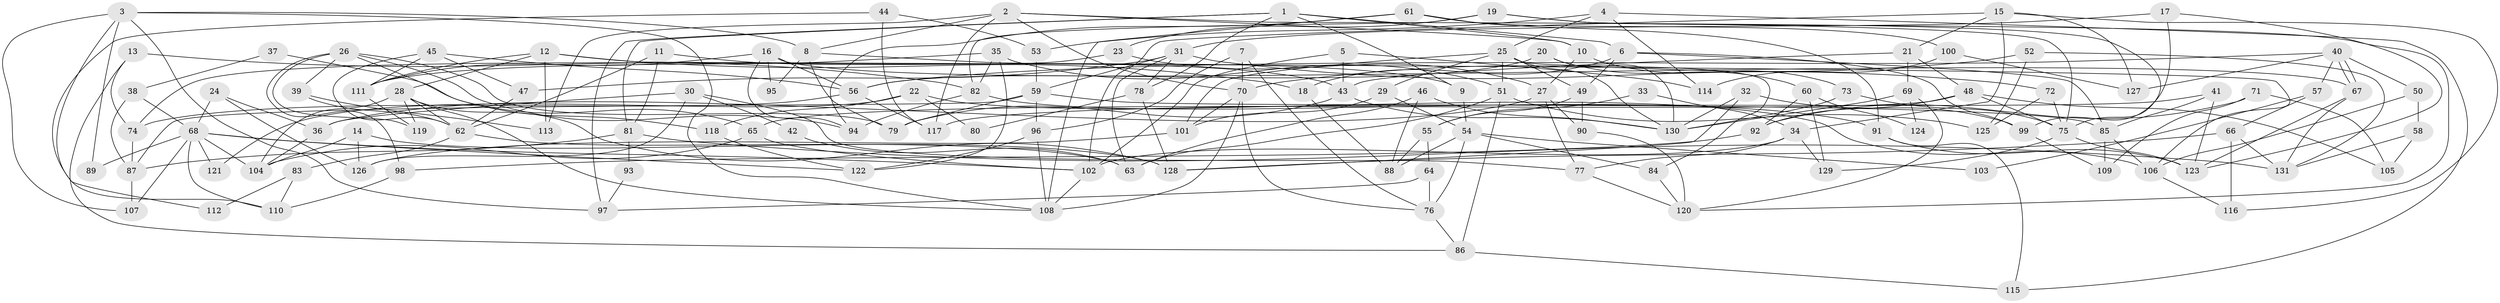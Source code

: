 // coarse degree distribution, {6: 0.07547169811320754, 4: 0.18867924528301888, 8: 0.05660377358490566, 9: 0.05660377358490566, 7: 0.16981132075471697, 11: 0.03773584905660377, 13: 0.05660377358490566, 5: 0.1509433962264151, 3: 0.1320754716981132, 10: 0.018867924528301886, 2: 0.05660377358490566}
// Generated by graph-tools (version 1.1) at 2025/51/03/04/25 22:51:21]
// undirected, 131 vertices, 262 edges
graph export_dot {
  node [color=gray90,style=filled];
  1;
  2;
  3;
  4;
  5;
  6;
  7;
  8;
  9;
  10;
  11;
  12;
  13;
  14;
  15;
  16;
  17;
  18;
  19;
  20;
  21;
  22;
  23;
  24;
  25;
  26;
  27;
  28;
  29;
  30;
  31;
  32;
  33;
  34;
  35;
  36;
  37;
  38;
  39;
  40;
  41;
  42;
  43;
  44;
  45;
  46;
  47;
  48;
  49;
  50;
  51;
  52;
  53;
  54;
  55;
  56;
  57;
  58;
  59;
  60;
  61;
  62;
  63;
  64;
  65;
  66;
  67;
  68;
  69;
  70;
  71;
  72;
  73;
  74;
  75;
  76;
  77;
  78;
  79;
  80;
  81;
  82;
  83;
  84;
  85;
  86;
  87;
  88;
  89;
  90;
  91;
  92;
  93;
  94;
  95;
  96;
  97;
  98;
  99;
  100;
  101;
  102;
  103;
  104;
  105;
  106;
  107;
  108;
  109;
  110;
  111;
  112;
  113;
  114;
  115;
  116;
  117;
  118;
  119;
  120;
  121;
  122;
  123;
  124;
  125;
  126;
  127;
  128;
  129;
  130;
  131;
  1 -- 10;
  1 -- 81;
  1 -- 6;
  1 -- 9;
  1 -- 78;
  1 -- 97;
  2 -- 8;
  2 -- 70;
  2 -- 10;
  2 -- 75;
  2 -- 113;
  2 -- 117;
  3 -- 110;
  3 -- 108;
  3 -- 8;
  3 -- 89;
  3 -- 97;
  3 -- 107;
  4 -- 114;
  4 -- 25;
  4 -- 53;
  4 -- 115;
  5 -- 102;
  5 -- 43;
  5 -- 114;
  6 -- 18;
  6 -- 49;
  6 -- 85;
  6 -- 99;
  7 -- 76;
  7 -- 70;
  7 -- 96;
  8 -- 79;
  8 -- 9;
  8 -- 95;
  9 -- 54;
  10 -- 73;
  10 -- 27;
  11 -- 62;
  11 -- 43;
  11 -- 81;
  12 -- 111;
  12 -- 28;
  12 -- 18;
  12 -- 106;
  12 -- 113;
  13 -- 74;
  13 -- 86;
  13 -- 82;
  14 -- 126;
  14 -- 128;
  14 -- 104;
  15 -- 116;
  15 -- 21;
  15 -- 34;
  15 -- 102;
  15 -- 127;
  16 -- 67;
  16 -- 111;
  16 -- 56;
  16 -- 94;
  16 -- 95;
  17 -- 123;
  17 -- 31;
  17 -- 99;
  18 -- 88;
  19 -- 120;
  19 -- 75;
  19 -- 23;
  19 -- 82;
  20 -- 130;
  20 -- 56;
  20 -- 60;
  21 -- 69;
  21 -- 48;
  21 -- 43;
  22 -- 106;
  22 -- 118;
  22 -- 80;
  22 -- 121;
  23 -- 27;
  23 -- 74;
  24 -- 126;
  24 -- 36;
  24 -- 68;
  25 -- 29;
  25 -- 51;
  25 -- 49;
  25 -- 84;
  25 -- 101;
  25 -- 130;
  26 -- 94;
  26 -- 39;
  26 -- 79;
  26 -- 98;
  26 -- 118;
  26 -- 119;
  27 -- 77;
  27 -- 36;
  27 -- 90;
  28 -- 128;
  28 -- 104;
  28 -- 62;
  28 -- 108;
  28 -- 119;
  29 -- 54;
  29 -- 101;
  30 -- 77;
  30 -- 36;
  30 -- 42;
  30 -- 126;
  31 -- 59;
  31 -- 63;
  31 -- 47;
  31 -- 72;
  31 -- 78;
  32 -- 99;
  32 -- 130;
  32 -- 128;
  33 -- 55;
  33 -- 34;
  34 -- 102;
  34 -- 77;
  34 -- 129;
  35 -- 82;
  35 -- 111;
  35 -- 51;
  35 -- 122;
  36 -- 104;
  37 -- 38;
  37 -- 65;
  38 -- 68;
  38 -- 87;
  39 -- 62;
  39 -- 113;
  40 -- 67;
  40 -- 67;
  40 -- 56;
  40 -- 50;
  40 -- 57;
  40 -- 127;
  41 -- 85;
  41 -- 123;
  41 -- 117;
  42 -- 63;
  43 -- 79;
  43 -- 130;
  44 -- 53;
  44 -- 117;
  44 -- 112;
  45 -- 56;
  45 -- 47;
  45 -- 62;
  45 -- 111;
  46 -- 130;
  46 -- 63;
  46 -- 88;
  47 -- 62;
  48 -- 65;
  48 -- 75;
  48 -- 92;
  48 -- 105;
  49 -- 55;
  49 -- 90;
  50 -- 106;
  50 -- 58;
  51 -- 86;
  51 -- 63;
  51 -- 125;
  52 -- 125;
  52 -- 131;
  52 -- 70;
  53 -- 59;
  54 -- 88;
  54 -- 76;
  54 -- 84;
  54 -- 103;
  55 -- 64;
  55 -- 88;
  56 -- 117;
  56 -- 74;
  57 -- 66;
  57 -- 103;
  58 -- 105;
  58 -- 131;
  59 -- 96;
  59 -- 87;
  59 -- 79;
  59 -- 85;
  60 -- 129;
  60 -- 92;
  60 -- 124;
  61 -- 108;
  61 -- 94;
  61 -- 91;
  61 -- 100;
  62 -- 63;
  62 -- 83;
  64 -- 97;
  64 -- 76;
  65 -- 104;
  65 -- 102;
  66 -- 128;
  66 -- 131;
  66 -- 116;
  67 -- 131;
  67 -- 123;
  68 -- 102;
  68 -- 89;
  68 -- 104;
  68 -- 107;
  68 -- 110;
  68 -- 121;
  68 -- 122;
  69 -- 130;
  69 -- 120;
  69 -- 124;
  70 -- 108;
  70 -- 76;
  70 -- 101;
  71 -- 92;
  71 -- 109;
  71 -- 105;
  72 -- 75;
  72 -- 125;
  73 -- 130;
  73 -- 75;
  74 -- 87;
  75 -- 123;
  75 -- 129;
  76 -- 86;
  77 -- 120;
  78 -- 80;
  78 -- 128;
  81 -- 87;
  81 -- 93;
  81 -- 131;
  82 -- 91;
  82 -- 94;
  83 -- 110;
  83 -- 112;
  84 -- 120;
  85 -- 106;
  85 -- 109;
  86 -- 115;
  87 -- 107;
  90 -- 120;
  91 -- 115;
  91 -- 123;
  92 -- 98;
  93 -- 97;
  96 -- 122;
  96 -- 108;
  98 -- 110;
  99 -- 109;
  100 -- 127;
  100 -- 114;
  101 -- 126;
  102 -- 108;
  106 -- 116;
  111 -- 119;
  118 -- 122;
}

